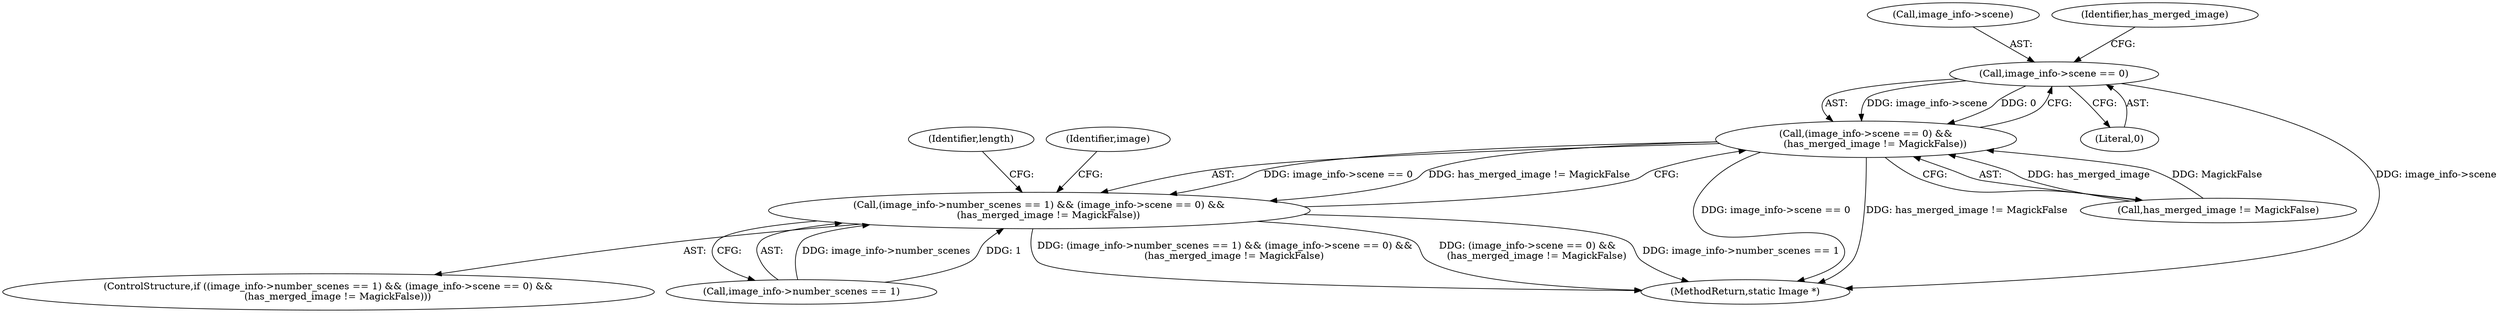 digraph "0_ImageMagick_198fffab4daf8aea88badd9c629350e5b26ec32f@pointer" {
"1000850" [label="(Call,image_info->scene == 0)"];
"1000849" [label="(Call,(image_info->scene == 0) &&\n      (has_merged_image != MagickFalse))"];
"1000843" [label="(Call,(image_info->number_scenes == 1) && (image_info->scene == 0) &&\n      (has_merged_image != MagickFalse))"];
"1000844" [label="(Call,image_info->number_scenes == 1)"];
"1000854" [label="(Literal,0)"];
"1000842" [label="(ControlStructure,if ((image_info->number_scenes == 1) && (image_info->scene == 0) &&\n      (has_merged_image != MagickFalse)))"];
"1001057" [label="(MethodReturn,static Image *)"];
"1000876" [label="(Identifier,length)"];
"1000851" [label="(Call,image_info->scene)"];
"1000855" [label="(Call,has_merged_image != MagickFalse)"];
"1000850" [label="(Call,image_info->scene == 0)"];
"1000862" [label="(Identifier,image)"];
"1000843" [label="(Call,(image_info->number_scenes == 1) && (image_info->scene == 0) &&\n      (has_merged_image != MagickFalse))"];
"1000856" [label="(Identifier,has_merged_image)"];
"1000849" [label="(Call,(image_info->scene == 0) &&\n      (has_merged_image != MagickFalse))"];
"1000850" -> "1000849"  [label="AST: "];
"1000850" -> "1000854"  [label="CFG: "];
"1000851" -> "1000850"  [label="AST: "];
"1000854" -> "1000850"  [label="AST: "];
"1000856" -> "1000850"  [label="CFG: "];
"1000849" -> "1000850"  [label="CFG: "];
"1000850" -> "1001057"  [label="DDG: image_info->scene"];
"1000850" -> "1000849"  [label="DDG: image_info->scene"];
"1000850" -> "1000849"  [label="DDG: 0"];
"1000849" -> "1000843"  [label="AST: "];
"1000849" -> "1000855"  [label="CFG: "];
"1000855" -> "1000849"  [label="AST: "];
"1000843" -> "1000849"  [label="CFG: "];
"1000849" -> "1001057"  [label="DDG: image_info->scene == 0"];
"1000849" -> "1001057"  [label="DDG: has_merged_image != MagickFalse"];
"1000849" -> "1000843"  [label="DDG: image_info->scene == 0"];
"1000849" -> "1000843"  [label="DDG: has_merged_image != MagickFalse"];
"1000855" -> "1000849"  [label="DDG: has_merged_image"];
"1000855" -> "1000849"  [label="DDG: MagickFalse"];
"1000843" -> "1000842"  [label="AST: "];
"1000843" -> "1000844"  [label="CFG: "];
"1000844" -> "1000843"  [label="AST: "];
"1000862" -> "1000843"  [label="CFG: "];
"1000876" -> "1000843"  [label="CFG: "];
"1000843" -> "1001057"  [label="DDG: (image_info->number_scenes == 1) && (image_info->scene == 0) &&\n      (has_merged_image != MagickFalse)"];
"1000843" -> "1001057"  [label="DDG: (image_info->scene == 0) &&\n      (has_merged_image != MagickFalse)"];
"1000843" -> "1001057"  [label="DDG: image_info->number_scenes == 1"];
"1000844" -> "1000843"  [label="DDG: image_info->number_scenes"];
"1000844" -> "1000843"  [label="DDG: 1"];
}
